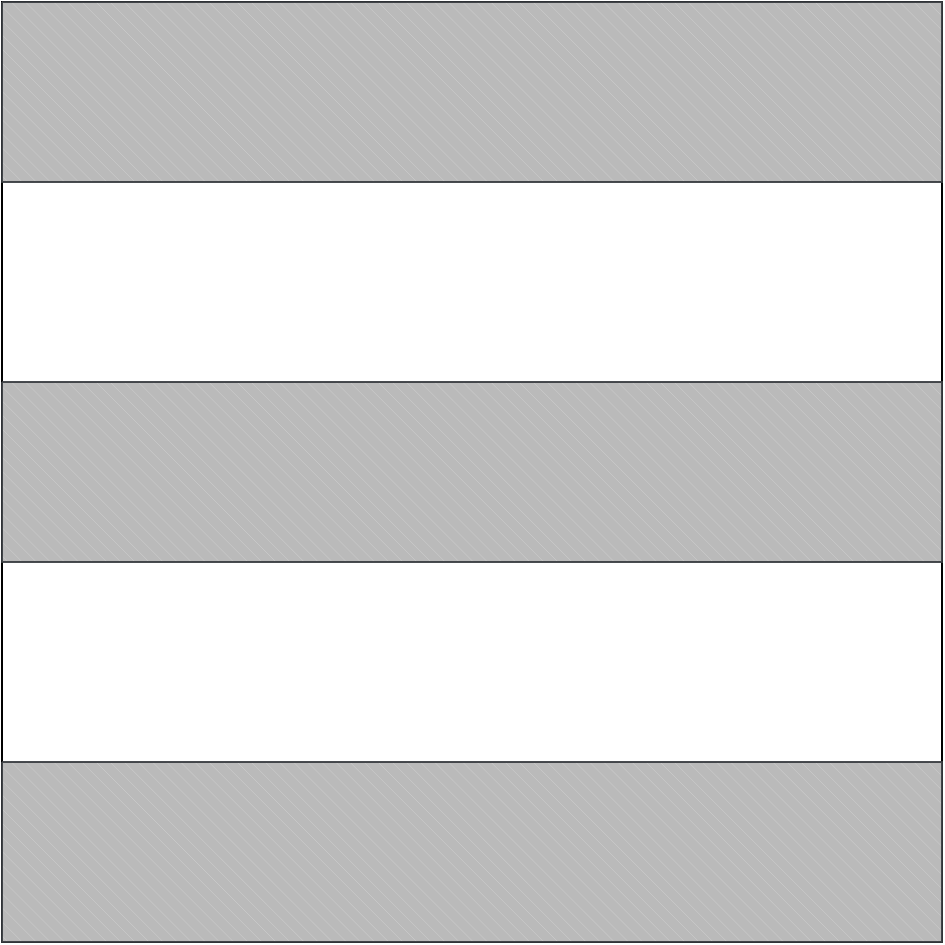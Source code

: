 <mxfile version="18.0.7" type="github">
  <diagram id="940h72TAFRWvwE1jenNQ" name="Page-1">
    <mxGraphModel dx="1991" dy="1015" grid="1" gridSize="10" guides="1" tooltips="1" connect="1" arrows="1" fold="1" page="1" pageScale="1" pageWidth="827" pageHeight="1169" math="0" shadow="0">
      <root>
        <mxCell id="0" />
        <mxCell id="1" parent="0" />
        <mxCell id="iiPWbYbfVNVA2-8KycBN-1" value="" style="whiteSpace=wrap;html=1;aspect=fixed;" vertex="1" parent="1">
          <mxGeometry x="130" y="200" width="470" height="470" as="geometry" />
        </mxCell>
        <mxCell id="iiPWbYbfVNVA2-8KycBN-4" value="" style="verticalLabelPosition=bottom;verticalAlign=top;html=1;shape=mxgraph.basic.patternFillRect;fillStyle=diagRev;step=5;fillStrokeWidth=0.2;fillStrokeColor=#dddddd;strokeWidth=1;opacity=90;spacing=2;fontSize=12;fillColor=#B3B3B3;strokeColor=#36393d;" vertex="1" parent="1">
          <mxGeometry x="130" y="390" width="470" height="90" as="geometry" />
        </mxCell>
        <mxCell id="iiPWbYbfVNVA2-8KycBN-6" value="" style="verticalLabelPosition=bottom;verticalAlign=top;html=1;shape=mxgraph.basic.patternFillRect;fillStyle=diagRev;step=5;fillStrokeWidth=0.2;fillStrokeColor=#dddddd;strokeWidth=1;opacity=90;spacing=2;horizontal=1;fillColor=#B3B3B3;strokeColor=#36393d;" vertex="1" parent="1">
          <mxGeometry x="130" y="200" width="470" height="90" as="geometry" />
        </mxCell>
        <mxCell id="iiPWbYbfVNVA2-8KycBN-7" value="" style="verticalLabelPosition=bottom;verticalAlign=top;html=1;shape=mxgraph.basic.patternFillRect;fillStyle=diagRev;step=5;fillStrokeWidth=0.2;fillStrokeColor=#dddddd;strokeWidth=1;opacity=90;spacing=2;fillColor=#B3B3B3;strokeColor=#36393d;" vertex="1" parent="1">
          <mxGeometry x="130" y="580" width="470" height="90" as="geometry" />
        </mxCell>
      </root>
    </mxGraphModel>
  </diagram>
</mxfile>
